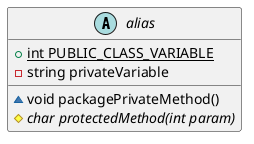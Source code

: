 @startuml G1Model

abstract class alias {
    +{static} int PUBLIC_CLASS_VARIABLE
    -string privateVariable
    ~void packagePrivateMethod()
    #{abstract} char protectedMethod(int param)
}

@enduml